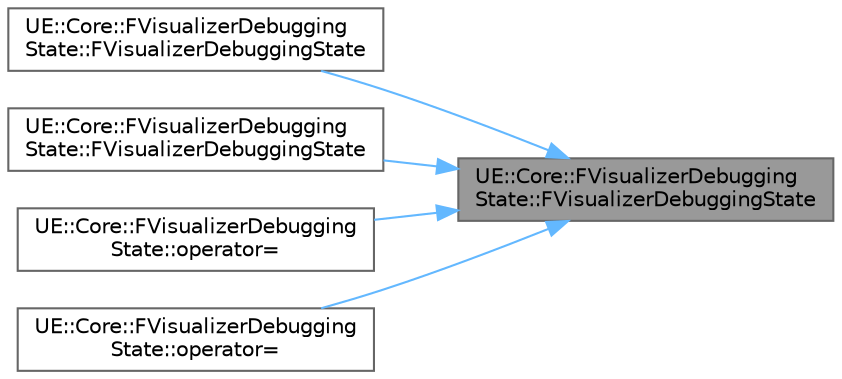digraph "UE::Core::FVisualizerDebuggingState::FVisualizerDebuggingState"
{
 // INTERACTIVE_SVG=YES
 // LATEX_PDF_SIZE
  bgcolor="transparent";
  edge [fontname=Helvetica,fontsize=10,labelfontname=Helvetica,labelfontsize=10];
  node [fontname=Helvetica,fontsize=10,shape=box,height=0.2,width=0.4];
  rankdir="RL";
  Node1 [id="Node000001",label="UE::Core::FVisualizerDebugging\lState::FVisualizerDebuggingState",height=0.2,width=0.4,color="gray40", fillcolor="grey60", style="filled", fontcolor="black",tooltip=" "];
  Node1 -> Node2 [id="edge1_Node000001_Node000002",dir="back",color="steelblue1",style="solid",tooltip=" "];
  Node2 [id="Node000002",label="UE::Core::FVisualizerDebugging\lState::FVisualizerDebuggingState",height=0.2,width=0.4,color="grey40", fillcolor="white", style="filled",URL="$d0/d4f/structUE_1_1Core_1_1FVisualizerDebuggingState.html#aa459c5480ab03772f69099f35f0c0d02",tooltip=" "];
  Node1 -> Node3 [id="edge2_Node000001_Node000003",dir="back",color="steelblue1",style="solid",tooltip=" "];
  Node3 [id="Node000003",label="UE::Core::FVisualizerDebugging\lState::FVisualizerDebuggingState",height=0.2,width=0.4,color="grey40", fillcolor="white", style="filled",URL="$d0/d4f/structUE_1_1Core_1_1FVisualizerDebuggingState.html#a1867e2076b95ad106ffc80b6f72d3642",tooltip=" "];
  Node1 -> Node4 [id="edge3_Node000001_Node000004",dir="back",color="steelblue1",style="solid",tooltip=" "];
  Node4 [id="Node000004",label="UE::Core::FVisualizerDebugging\lState::operator=",height=0.2,width=0.4,color="grey40", fillcolor="white", style="filled",URL="$d0/d4f/structUE_1_1Core_1_1FVisualizerDebuggingState.html#aba583f823566dc847d27a3c32345f031",tooltip=" "];
  Node1 -> Node5 [id="edge4_Node000001_Node000005",dir="back",color="steelblue1",style="solid",tooltip=" "];
  Node5 [id="Node000005",label="UE::Core::FVisualizerDebugging\lState::operator=",height=0.2,width=0.4,color="grey40", fillcolor="white", style="filled",URL="$d0/d4f/structUE_1_1Core_1_1FVisualizerDebuggingState.html#a82788f8a73a43646d945d265fefae51a",tooltip=" "];
}

